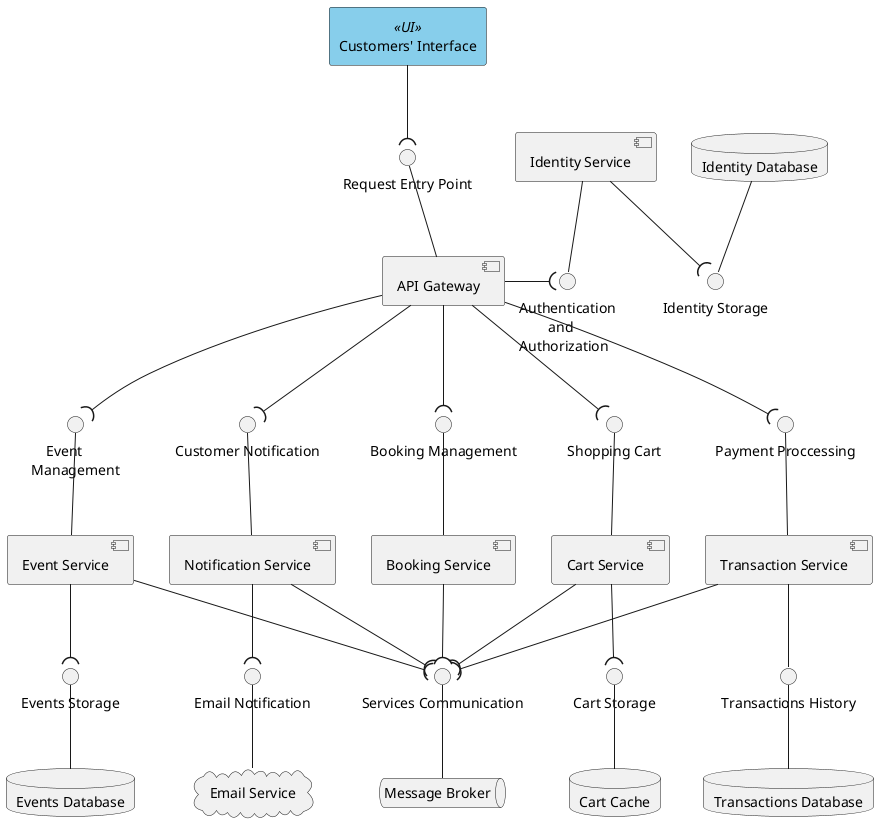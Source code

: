 @startuml "component-diagram"

!define webPage rectangle #SkyBlue
!define externalSystem cloud

webPage "Customers' Interface" <<UI>> as Customer_UI
interface "Request Entry Point" as I_EntryPoint

Customer_UI --( I_EntryPoint
[API Gateway] as Gateway
Gateway -up- I_EntryPoint

interface "Authentication\n        and \nAuthorization" as I_Identity
interface "Customer Notification" as I_Notifications
interface "Booking Management" as I_Booking_Management
interface "    Event\nManagement" as I_Event_Management
interface "Shopping Cart" as I_Shopping_Cart
interface "Payment Proccessing" as I_Payment_Proccessing

Gateway -right-( I_Identity
Gateway -down-( I_Notifications
Gateway -down-( I_Booking_Management
Gateway -down-( I_Event_Management
Gateway -down-( I_Shopping_Cart
Gateway -down-( I_Payment_Proccessing

[Identity Service] -- I_Identity
interface "Identity Storage" as I_Identity_Storage
database "Identity Database" as IdentityDb
IdentityDb -- I_Identity_Storage
[Identity Service] --( I_Identity_Storage

[Event Service] -up- I_Event_Management
interface "Events Storage" as I_Events_Storage
[Event Service] --( I_Events_Storage
database "Events Database" as eventsDb
eventsDb -up- I_Events_Storage

[Booking Service] -up- I_Booking_Management

[Notification Service] -up- I_Notifications
interface "Email Notification" as I_Email_Service
[Notification Service] --( I_Email_Service
externalSystem "Email Service" as email
email -up- I_Email_Service

[Cart Service] -up- I_Shopping_Cart
interface "Cart Storage" as I_Cart_Storage
[Cart Service] -down-( I_Cart_Storage
database "Cart Cache" as CartDb
CartDb -up- I_Cart_Storage

[Transaction Service] -up- I_Payment_Proccessing
interface "Transactions History" as I_Transactions_Storage
[Transaction Service] -down- I_Transactions_Storage
database "Transactions Database" as TransactionDb
TransactionDb -up- I_Transactions_Storage

interface "Services Communication" as I_Bus_Service
queue "Message Broker" as messageBroker
messageBroker -up- I_Bus_Service

[Transaction Service] -down-( I_Bus_Service
[Notification Service] -down-( I_Bus_Service
[Booking Service] -down-( I_Bus_Service
[Event Service] -down-( I_Bus_Service
[Cart Service] -down-( I_Bus_Service

@enduml
